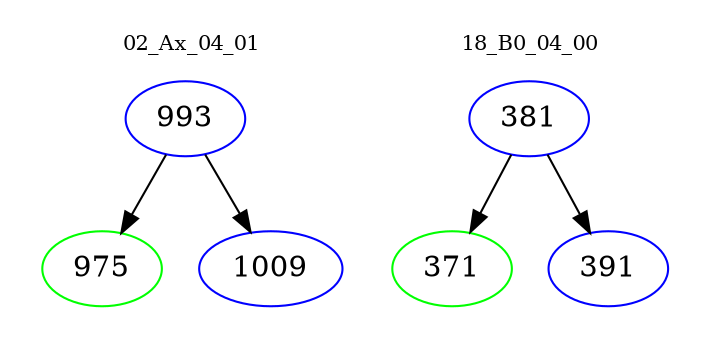digraph{
subgraph cluster_0 {
color = white
label = "02_Ax_04_01";
fontsize=10;
T0_993 [label="993", color="blue"]
T0_993 -> T0_975 [color="black"]
T0_975 [label="975", color="green"]
T0_993 -> T0_1009 [color="black"]
T0_1009 [label="1009", color="blue"]
}
subgraph cluster_1 {
color = white
label = "18_B0_04_00";
fontsize=10;
T1_381 [label="381", color="blue"]
T1_381 -> T1_371 [color="black"]
T1_371 [label="371", color="green"]
T1_381 -> T1_391 [color="black"]
T1_391 [label="391", color="blue"]
}
}
